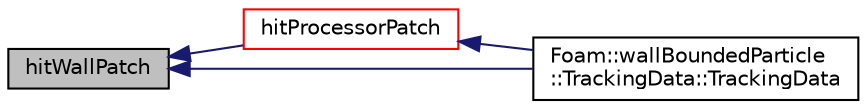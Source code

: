 digraph "hitWallPatch"
{
  bgcolor="transparent";
  edge [fontname="Helvetica",fontsize="10",labelfontname="Helvetica",labelfontsize="10"];
  node [fontname="Helvetica",fontsize="10",shape=record];
  rankdir="LR";
  Node1 [label="hitWallPatch",height=0.2,width=0.4,color="black", fillcolor="grey75", style="filled", fontcolor="black"];
  Node1 -> Node2 [dir="back",color="midnightblue",fontsize="10",style="solid",fontname="Helvetica"];
  Node2 [label="hitProcessorPatch",height=0.2,width=0.4,color="red",URL="$a02842.html#a33af816e273d479bfd906734e58ce6a0"];
  Node2 -> Node3 [dir="back",color="midnightblue",fontsize="10",style="solid",fontname="Helvetica"];
  Node3 [label="Foam::wallBoundedParticle\l::TrackingData::TrackingData",height=0.2,width=0.4,color="black",URL="$a02668.html#a6314a22146c220ef091a623801dc2b2d"];
  Node1 -> Node3 [dir="back",color="midnightblue",fontsize="10",style="solid",fontname="Helvetica"];
}
